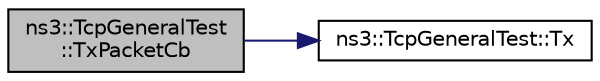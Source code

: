 digraph "ns3::TcpGeneralTest::TxPacketCb"
{
 // LATEX_PDF_SIZE
  edge [fontname="Helvetica",fontsize="10",labelfontname="Helvetica",labelfontsize="10"];
  node [fontname="Helvetica",fontsize="10",shape=record];
  rankdir="LR";
  Node1 [label="ns3::TcpGeneralTest\l::TxPacketCb",height=0.2,width=0.4,color="black", fillcolor="grey75", style="filled", fontcolor="black",tooltip="Tx packet Callback."];
  Node1 -> Node2 [color="midnightblue",fontsize="10",style="solid",fontname="Helvetica"];
  Node2 [label="ns3::TcpGeneralTest::Tx",height=0.2,width=0.4,color="black", fillcolor="white", style="filled",URL="$classns3_1_1_tcp_general_test.html#ae3ae1d4a08bd0337cf66ef34d4771d89",tooltip="Packet transmitted down to IP layer."];
}
